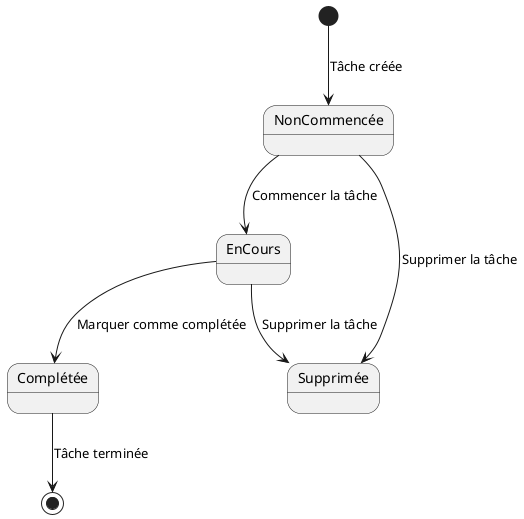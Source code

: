 @startuml
[*] --> NonCommencée : Tâche créée
NonCommencée --> EnCours : Commencer la tâche
EnCours --> Complétée : Marquer comme complétée
Complétée --> [*] : Tâche terminée
EnCours --> Supprimée : Supprimer la tâche
NonCommencée --> Supprimée : Supprimer la tâche
@enduml
